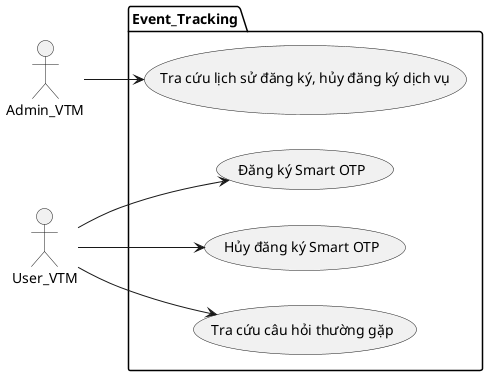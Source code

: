 @startuml
left to right direction
actor Admin_VTM as admin
actor User_VTM as user
package Event_Tracking {
  usecase "Tra cứu lịch sử đăng ký, hủy đăng ký dịch vụ" as history_management_uc
  usecase "Đăng ký Smart OTP" as register_smart_otp_uc
  usecase "Hủy đăng ký Smart OTP" as unregister_smart_otp_uc
  usecase "Tra cứu câu hỏi thường gặp" as faq_uc
}
admin --> history_management_uc
user --> register_smart_otp_uc
user --> unregister_smart_otp_uc
user --> faq_uc
@enduml
